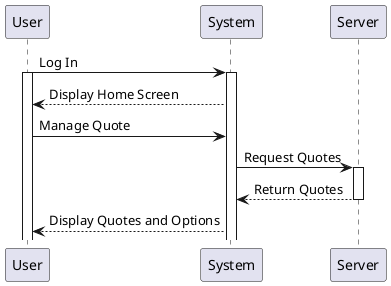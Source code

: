 @startuml
User -> System : Log In
activate User
activate System
System --> User : Display Home Screen
User -> System : Manage Quote
System -> Server : Request Quotes
activate Server
Server --> System : Return Quotes
deactivate Server
System --> User : Display Quotes and Options
@enduml